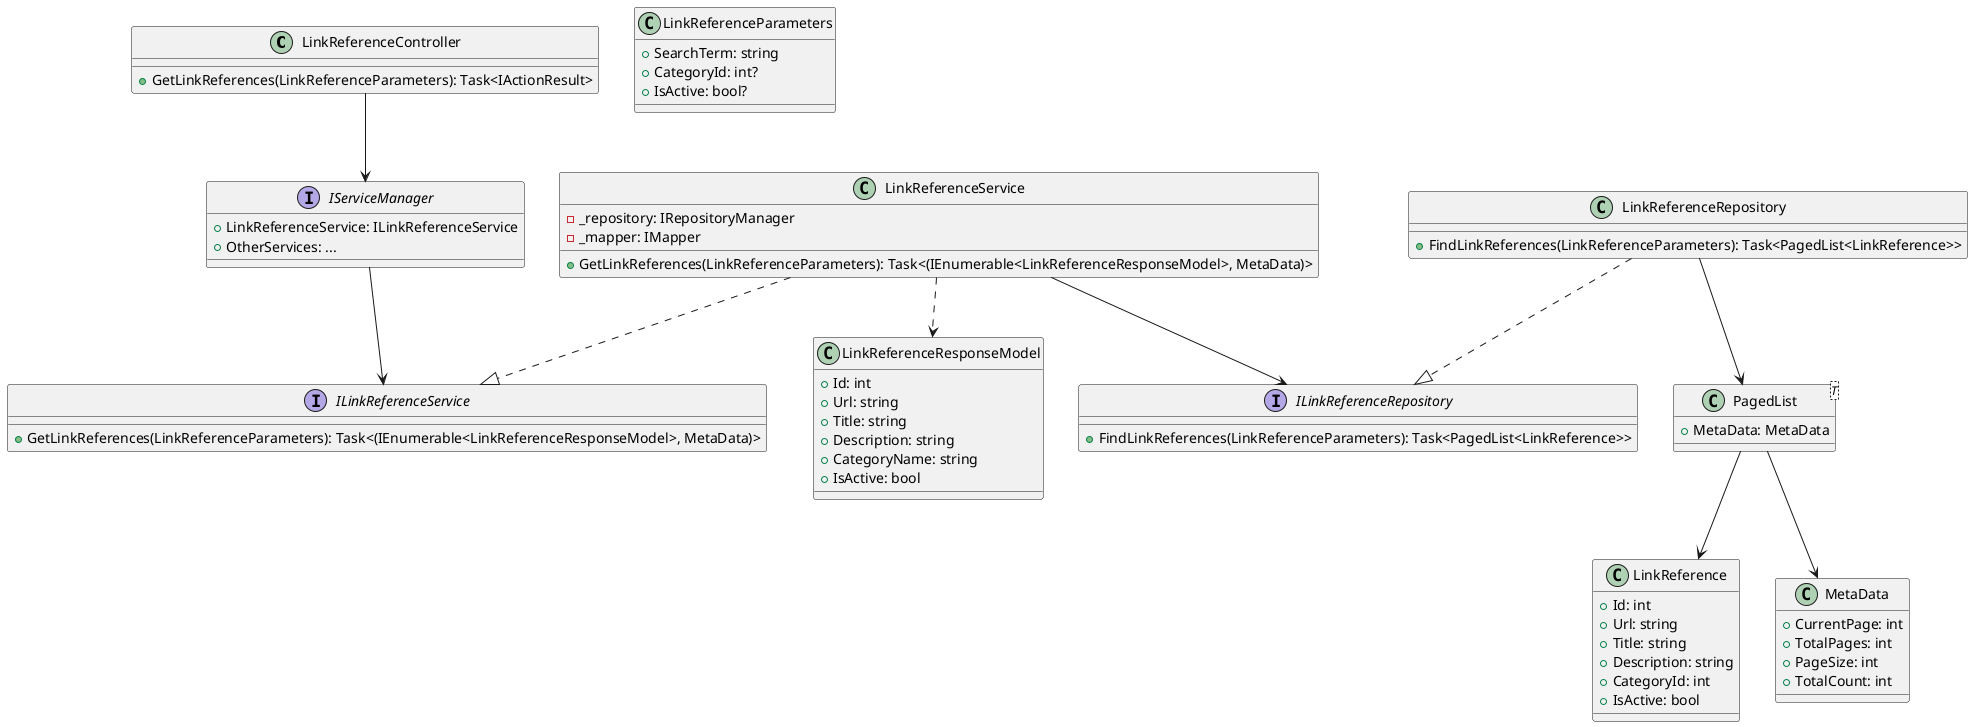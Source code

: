 @startuml
class LinkReferenceController {
  +GetLinkReferences(LinkReferenceParameters): Task<IActionResult>
}

class LinkReferenceParameters {
  +SearchTerm: string
  +CategoryId: int?
  +IsActive: bool?
}

interface IServiceManager {
  +LinkReferenceService: ILinkReferenceService
  +OtherServices: ...
}

interface ILinkReferenceService {
  +GetLinkReferences(LinkReferenceParameters): Task<(IEnumerable<LinkReferenceResponseModel>, MetaData)>
}

class LinkReferenceService {
  -_repository: IRepositoryManager
  -_mapper: IMapper
  +GetLinkReferences(LinkReferenceParameters): Task<(IEnumerable<LinkReferenceResponseModel>, MetaData)>
}

interface ILinkReferenceRepository {
  +FindLinkReferences(LinkReferenceParameters): Task<PagedList<LinkReference>>
}

class LinkReferenceRepository {
  +FindLinkReferences(LinkReferenceParameters): Task<PagedList<LinkReference>>
}

class PagedList<T> {
  +MetaData: MetaData
}

class LinkReference {
  +Id: int
  +Url: string
  +Title: string
  +Description: string
  +CategoryId: int
  +IsActive: bool
}

class MetaData {
  +CurrentPage: int
  +TotalPages: int
  +PageSize: int
  +TotalCount: int
}

class LinkReferenceResponseModel {
  +Id: int
  +Url: string
  +Title: string
  +Description: string
  +CategoryName: string
  +IsActive: bool
}

LinkReferenceController --> IServiceManager
IServiceManager --> ILinkReferenceService
LinkReferenceService ..|> ILinkReferenceService
LinkReferenceService --> ILinkReferenceRepository
LinkReferenceRepository ..|> ILinkReferenceRepository
LinkReferenceRepository --> PagedList
PagedList --> LinkReference
PagedList --> MetaData
LinkReferenceService ..> LinkReferenceResponseModel

@enduml